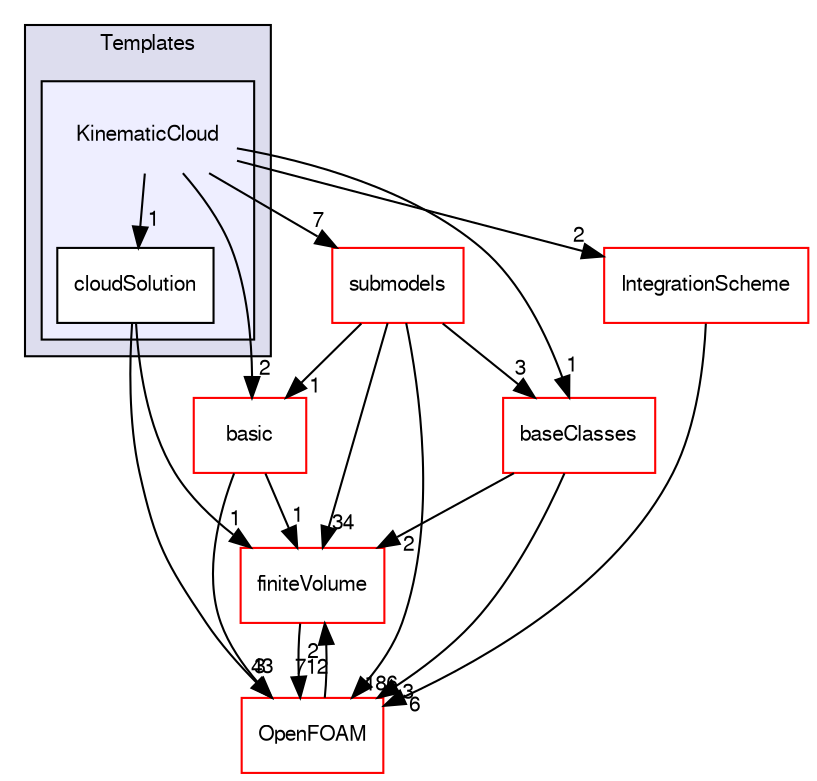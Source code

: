 digraph "src/lagrangian/intermediate/clouds/Templates/KinematicCloud" {
  bgcolor=transparent;
  compound=true
  node [ fontsize="10", fontname="FreeSans"];
  edge [ labelfontsize="10", labelfontname="FreeSans"];
  subgraph clusterdir_f332ac72f0d3698ba18c2dc3cab43221 {
    graph [ bgcolor="#ddddee", pencolor="black", label="Templates" fontname="FreeSans", fontsize="10", URL="dir_f332ac72f0d3698ba18c2dc3cab43221.html"]
  subgraph clusterdir_f2c567e1bc38681b9a77ebee52460481 {
    graph [ bgcolor="#eeeeff", pencolor="black", label="" URL="dir_f2c567e1bc38681b9a77ebee52460481.html"];
    dir_f2c567e1bc38681b9a77ebee52460481 [shape=plaintext label="KinematicCloud"];
    dir_43221dd6665467fd5246afe8bf81c814 [shape=box label="cloudSolution" color="black" fillcolor="white" style="filled" URL="dir_43221dd6665467fd5246afe8bf81c814.html"];
  }
  }
  dir_9bd15774b555cf7259a6fa18f99fe99b [shape=box label="finiteVolume" color="red" URL="dir_9bd15774b555cf7259a6fa18f99fe99b.html"];
  dir_8406eabe9caa8508b9c075038a008bd7 [shape=box label="baseClasses" color="red" URL="dir_8406eabe9caa8508b9c075038a008bd7.html"];
  dir_c5473ff19b20e6ec4dfe5c310b3778a8 [shape=box label="OpenFOAM" color="red" URL="dir_c5473ff19b20e6ec4dfe5c310b3778a8.html"];
  dir_09df4de2b5aaa842302a6556950f73f6 [shape=box label="IntegrationScheme" color="red" URL="dir_09df4de2b5aaa842302a6556950f73f6.html"];
  dir_584e0ab0901b4327f36f4285cac7f2f8 [shape=box label="basic" color="red" URL="dir_584e0ab0901b4327f36f4285cac7f2f8.html"];
  dir_825de5f87f0ef3ae7d76ccd6a5458244 [shape=box label="submodels" color="red" URL="dir_825de5f87f0ef3ae7d76ccd6a5458244.html"];
  dir_9bd15774b555cf7259a6fa18f99fe99b->dir_c5473ff19b20e6ec4dfe5c310b3778a8 [headlabel="712", labeldistance=1.5 headhref="dir_000749_001732.html"];
  dir_43221dd6665467fd5246afe8bf81c814->dir_9bd15774b555cf7259a6fa18f99fe99b [headlabel="1", labeldistance=1.5 headhref="dir_001272_000749.html"];
  dir_43221dd6665467fd5246afe8bf81c814->dir_c5473ff19b20e6ec4dfe5c310b3778a8 [headlabel="3", labeldistance=1.5 headhref="dir_001272_001732.html"];
  dir_8406eabe9caa8508b9c075038a008bd7->dir_9bd15774b555cf7259a6fa18f99fe99b [headlabel="2", labeldistance=1.5 headhref="dir_001257_000749.html"];
  dir_8406eabe9caa8508b9c075038a008bd7->dir_c5473ff19b20e6ec4dfe5c310b3778a8 [headlabel="3", labeldistance=1.5 headhref="dir_001257_001732.html"];
  dir_c5473ff19b20e6ec4dfe5c310b3778a8->dir_9bd15774b555cf7259a6fa18f99fe99b [headlabel="2", labeldistance=1.5 headhref="dir_001732_000749.html"];
  dir_09df4de2b5aaa842302a6556950f73f6->dir_c5473ff19b20e6ec4dfe5c310b3778a8 [headlabel="6", labeldistance=1.5 headhref="dir_001277_001732.html"];
  dir_584e0ab0901b4327f36f4285cac7f2f8->dir_9bd15774b555cf7259a6fa18f99fe99b [headlabel="1", labeldistance=1.5 headhref="dir_001191_000749.html"];
  dir_584e0ab0901b4327f36f4285cac7f2f8->dir_c5473ff19b20e6ec4dfe5c310b3778a8 [headlabel="43", labeldistance=1.5 headhref="dir_001191_001732.html"];
  dir_f2c567e1bc38681b9a77ebee52460481->dir_43221dd6665467fd5246afe8bf81c814 [headlabel="1", labeldistance=1.5 headhref="dir_001271_001272.html"];
  dir_f2c567e1bc38681b9a77ebee52460481->dir_8406eabe9caa8508b9c075038a008bd7 [headlabel="1", labeldistance=1.5 headhref="dir_001271_001257.html"];
  dir_f2c567e1bc38681b9a77ebee52460481->dir_09df4de2b5aaa842302a6556950f73f6 [headlabel="2", labeldistance=1.5 headhref="dir_001271_001277.html"];
  dir_f2c567e1bc38681b9a77ebee52460481->dir_584e0ab0901b4327f36f4285cac7f2f8 [headlabel="2", labeldistance=1.5 headhref="dir_001271_001191.html"];
  dir_f2c567e1bc38681b9a77ebee52460481->dir_825de5f87f0ef3ae7d76ccd6a5458244 [headlabel="7", labeldistance=1.5 headhref="dir_001271_001215.html"];
  dir_825de5f87f0ef3ae7d76ccd6a5458244->dir_9bd15774b555cf7259a6fa18f99fe99b [headlabel="34", labeldistance=1.5 headhref="dir_001215_000749.html"];
  dir_825de5f87f0ef3ae7d76ccd6a5458244->dir_8406eabe9caa8508b9c075038a008bd7 [headlabel="3", labeldistance=1.5 headhref="dir_001215_001257.html"];
  dir_825de5f87f0ef3ae7d76ccd6a5458244->dir_c5473ff19b20e6ec4dfe5c310b3778a8 [headlabel="186", labeldistance=1.5 headhref="dir_001215_001732.html"];
  dir_825de5f87f0ef3ae7d76ccd6a5458244->dir_584e0ab0901b4327f36f4285cac7f2f8 [headlabel="1", labeldistance=1.5 headhref="dir_001215_001191.html"];
}
